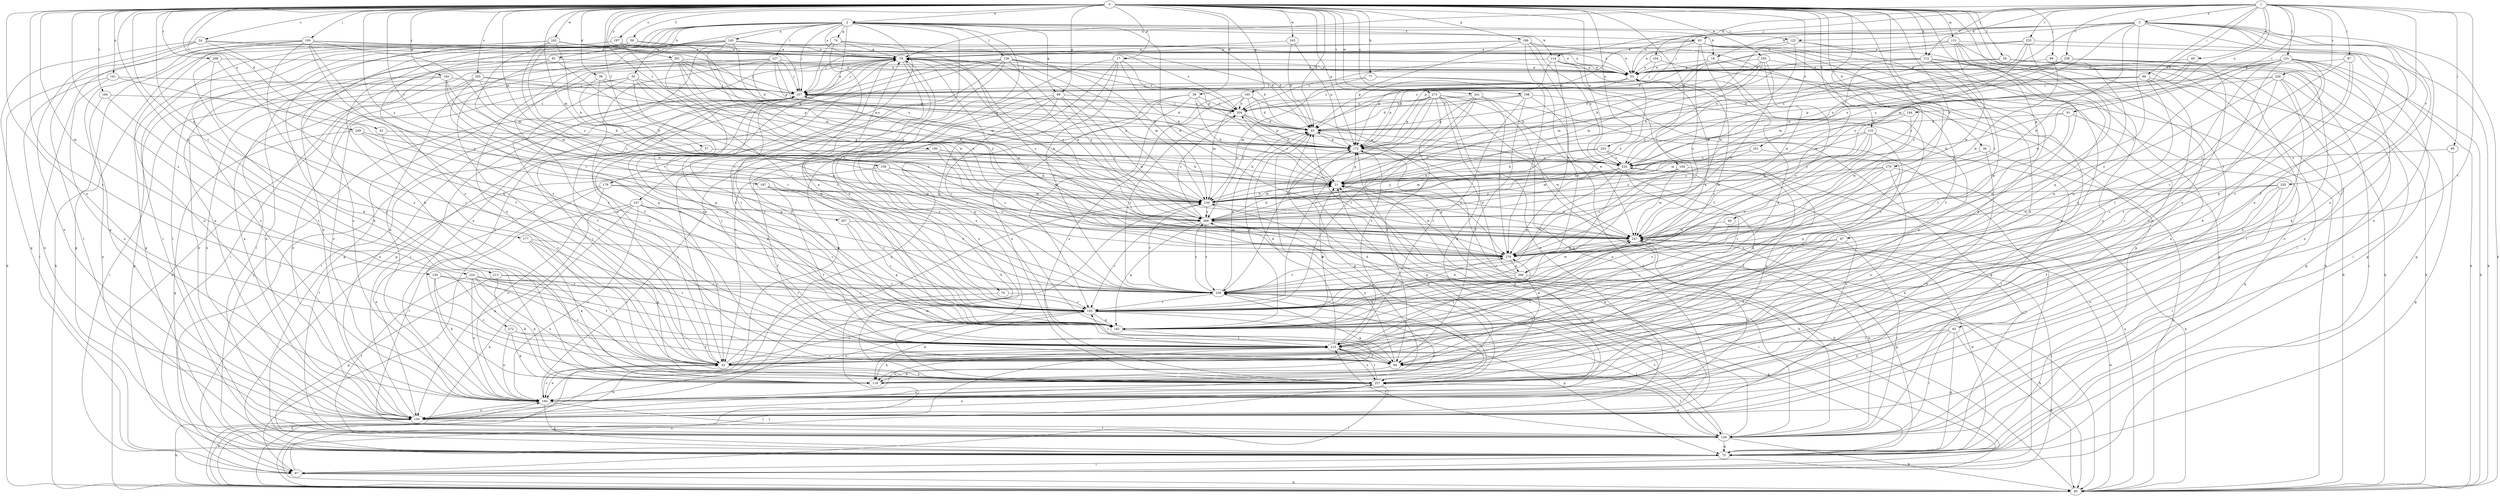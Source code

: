 strict digraph  {
0;
1;
2;
5;
10;
17;
18;
21;
24;
32;
36;
38;
39;
42;
43;
46;
49;
50;
53;
54;
57;
59;
62;
63;
64;
67;
69;
74;
75;
77;
79;
81;
85;
86;
87;
91;
95;
97;
99;
100;
104;
107;
110;
112;
114;
118;
121;
122;
126;
127;
128;
130;
131;
139;
141;
144;
145;
147;
150;
159;
160;
164;
165;
166;
172;
177;
179;
182;
184;
187;
190;
192;
193;
197;
198;
204;
208;
213;
215;
224;
225;
226;
228;
233;
235;
236;
241;
242;
243;
245;
247;
249;
251;
253;
257;
261;
265;
266;
267;
268;
270;
272;
273;
279;
0 -> 2  [label=a];
0 -> 17  [label=b];
0 -> 24  [label=c];
0 -> 32  [label=c];
0 -> 36  [label=d];
0 -> 38  [label=d];
0 -> 39  [label=d];
0 -> 42  [label=d];
0 -> 43  [label=d];
0 -> 46  [label=e];
0 -> 54  [label=f];
0 -> 57  [label=f];
0 -> 59  [label=f];
0 -> 62  [label=f];
0 -> 67  [label=g];
0 -> 69  [label=g];
0 -> 77  [label=h];
0 -> 99  [label=j];
0 -> 100  [label=j];
0 -> 110  [label=k];
0 -> 112  [label=k];
0 -> 130  [label=m];
0 -> 131  [label=m];
0 -> 139  [label=m];
0 -> 141  [label=n];
0 -> 159  [label=o];
0 -> 160  [label=o];
0 -> 164  [label=p];
0 -> 165  [label=p];
0 -> 166  [label=p];
0 -> 172  [label=p];
0 -> 177  [label=q];
0 -> 184  [label=r];
0 -> 187  [label=r];
0 -> 190  [label=r];
0 -> 192  [label=r];
0 -> 197  [label=s];
0 -> 198  [label=s];
0 -> 208  [label=t];
0 -> 213  [label=t];
0 -> 224  [label=u];
0 -> 225  [label=u];
0 -> 241  [label=w];
0 -> 242  [label=w];
0 -> 243  [label=w];
0 -> 245  [label=w];
0 -> 249  [label=x];
0 -> 251  [label=x];
0 -> 253  [label=x];
0 -> 257  [label=x];
0 -> 261  [label=y];
0 -> 265  [label=y];
0 -> 266  [label=y];
0 -> 267  [label=y];
0 -> 270  [label=z];
0 -> 272  [label=z];
0 -> 273  [label=z];
0 -> 279  [label=z];
1 -> 5  [label=a];
1 -> 10  [label=a];
1 -> 43  [label=d];
1 -> 49  [label=e];
1 -> 86  [label=i];
1 -> 87  [label=i];
1 -> 91  [label=i];
1 -> 95  [label=i];
1 -> 104  [label=j];
1 -> 112  [label=k];
1 -> 114  [label=k];
1 -> 121  [label=l];
1 -> 122  [label=l];
1 -> 144  [label=n];
1 -> 160  [label=o];
1 -> 215  [label=t];
1 -> 226  [label=v];
1 -> 228  [label=v];
1 -> 233  [label=v];
2 -> 10  [label=a];
2 -> 18  [label=b];
2 -> 32  [label=c];
2 -> 50  [label=e];
2 -> 63  [label=f];
2 -> 69  [label=g];
2 -> 74  [label=g];
2 -> 79  [label=h];
2 -> 81  [label=h];
2 -> 107  [label=j];
2 -> 114  [label=k];
2 -> 118  [label=k];
2 -> 122  [label=l];
2 -> 126  [label=l];
2 -> 127  [label=l];
2 -> 145  [label=n];
2 -> 147  [label=n];
2 -> 150  [label=n];
2 -> 160  [label=o];
2 -> 179  [label=q];
2 -> 247  [label=w];
2 -> 257  [label=x];
5 -> 18  [label=b];
5 -> 21  [label=b];
5 -> 32  [label=c];
5 -> 53  [label=e];
5 -> 63  [label=f];
5 -> 64  [label=f];
5 -> 85  [label=h];
5 -> 107  [label=j];
5 -> 139  [label=m];
5 -> 150  [label=n];
5 -> 235  [label=v];
5 -> 247  [label=w];
5 -> 257  [label=x];
5 -> 279  [label=z];
10 -> 53  [label=e];
10 -> 75  [label=g];
10 -> 85  [label=h];
10 -> 97  [label=i];
10 -> 107  [label=j];
10 -> 139  [label=m];
10 -> 182  [label=q];
10 -> 193  [label=r];
10 -> 215  [label=t];
10 -> 268  [label=y];
17 -> 21  [label=b];
17 -> 53  [label=e];
17 -> 85  [label=h];
17 -> 172  [label=p];
17 -> 182  [label=q];
17 -> 236  [label=v];
17 -> 257  [label=x];
18 -> 53  [label=e];
18 -> 75  [label=g];
18 -> 172  [label=p];
18 -> 236  [label=v];
21 -> 139  [label=m];
21 -> 172  [label=p];
21 -> 204  [label=s];
21 -> 247  [label=w];
24 -> 10  [label=a];
24 -> 53  [label=e];
24 -> 75  [label=g];
24 -> 128  [label=l];
24 -> 150  [label=n];
24 -> 236  [label=v];
32 -> 10  [label=a];
32 -> 85  [label=h];
32 -> 139  [label=m];
32 -> 160  [label=o];
32 -> 193  [label=r];
32 -> 257  [label=x];
36 -> 85  [label=h];
36 -> 150  [label=n];
36 -> 225  [label=u];
38 -> 21  [label=b];
38 -> 107  [label=j];
38 -> 139  [label=m];
38 -> 172  [label=p];
39 -> 21  [label=b];
39 -> 43  [label=d];
39 -> 160  [label=o];
39 -> 193  [label=r];
39 -> 204  [label=s];
39 -> 257  [label=x];
42 -> 32  [label=c];
42 -> 172  [label=p];
43 -> 172  [label=p];
43 -> 247  [label=w];
43 -> 257  [label=x];
46 -> 236  [label=v];
46 -> 247  [label=w];
49 -> 21  [label=b];
49 -> 53  [label=e];
49 -> 225  [label=u];
50 -> 64  [label=f];
50 -> 107  [label=j];
50 -> 150  [label=n];
50 -> 160  [label=o];
50 -> 182  [label=q];
50 -> 268  [label=y];
50 -> 279  [label=z];
53 -> 107  [label=j];
53 -> 172  [label=p];
53 -> 193  [label=r];
53 -> 204  [label=s];
54 -> 21  [label=b];
54 -> 53  [label=e];
54 -> 85  [label=h];
54 -> 128  [label=l];
57 -> 21  [label=b];
57 -> 32  [label=c];
57 -> 182  [label=q];
57 -> 225  [label=u];
59 -> 10  [label=a];
59 -> 43  [label=d];
59 -> 75  [label=g];
59 -> 118  [label=k];
59 -> 128  [label=l];
59 -> 160  [label=o];
62 -> 75  [label=g];
62 -> 85  [label=h];
62 -> 128  [label=l];
62 -> 215  [label=t];
62 -> 257  [label=x];
63 -> 10  [label=a];
63 -> 43  [label=d];
63 -> 53  [label=e];
63 -> 64  [label=f];
63 -> 85  [label=h];
63 -> 118  [label=k];
63 -> 247  [label=w];
63 -> 257  [label=x];
63 -> 279  [label=z];
64 -> 10  [label=a];
64 -> 118  [label=k];
64 -> 128  [label=l];
64 -> 268  [label=y];
67 -> 64  [label=f];
67 -> 128  [label=l];
67 -> 193  [label=r];
67 -> 279  [label=z];
69 -> 32  [label=c];
69 -> 182  [label=q];
69 -> 204  [label=s];
69 -> 236  [label=v];
69 -> 247  [label=w];
69 -> 257  [label=x];
69 -> 268  [label=y];
74 -> 10  [label=a];
74 -> 64  [label=f];
74 -> 107  [label=j];
74 -> 139  [label=m];
74 -> 160  [label=o];
74 -> 279  [label=z];
75 -> 97  [label=i];
75 -> 107  [label=j];
75 -> 247  [label=w];
77 -> 107  [label=j];
77 -> 139  [label=m];
77 -> 257  [label=x];
77 -> 279  [label=z];
79 -> 85  [label=h];
79 -> 193  [label=r];
81 -> 32  [label=c];
81 -> 53  [label=e];
81 -> 128  [label=l];
81 -> 150  [label=n];
81 -> 236  [label=v];
85 -> 21  [label=b];
85 -> 160  [label=o];
85 -> 215  [label=t];
85 -> 225  [label=u];
85 -> 247  [label=w];
86 -> 43  [label=d];
86 -> 75  [label=g];
86 -> 107  [label=j];
86 -> 182  [label=q];
86 -> 204  [label=s];
86 -> 215  [label=t];
87 -> 53  [label=e];
87 -> 182  [label=q];
87 -> 193  [label=r];
87 -> 279  [label=z];
91 -> 21  [label=b];
91 -> 43  [label=d];
91 -> 75  [label=g];
91 -> 247  [label=w];
95 -> 75  [label=g];
95 -> 225  [label=u];
97 -> 21  [label=b];
97 -> 85  [label=h];
97 -> 257  [label=x];
99 -> 53  [label=e];
99 -> 85  [label=h];
99 -> 97  [label=i];
99 -> 182  [label=q];
99 -> 247  [label=w];
100 -> 10  [label=a];
100 -> 53  [label=e];
100 -> 64  [label=f];
100 -> 97  [label=i];
100 -> 139  [label=m];
100 -> 150  [label=n];
100 -> 160  [label=o];
100 -> 215  [label=t];
100 -> 257  [label=x];
104 -> 53  [label=e];
104 -> 107  [label=j];
104 -> 257  [label=x];
107 -> 10  [label=a];
107 -> 32  [label=c];
107 -> 43  [label=d];
107 -> 150  [label=n];
107 -> 182  [label=q];
107 -> 204  [label=s];
110 -> 32  [label=c];
110 -> 128  [label=l];
110 -> 139  [label=m];
110 -> 172  [label=p];
110 -> 236  [label=v];
110 -> 268  [label=y];
110 -> 279  [label=z];
112 -> 53  [label=e];
112 -> 85  [label=h];
112 -> 139  [label=m];
112 -> 150  [label=n];
112 -> 160  [label=o];
112 -> 215  [label=t];
112 -> 247  [label=w];
114 -> 32  [label=c];
114 -> 53  [label=e];
114 -> 172  [label=p];
114 -> 204  [label=s];
114 -> 236  [label=v];
114 -> 279  [label=z];
118 -> 21  [label=b];
118 -> 172  [label=p];
121 -> 32  [label=c];
121 -> 53  [label=e];
121 -> 75  [label=g];
121 -> 85  [label=h];
121 -> 118  [label=k];
121 -> 150  [label=n];
121 -> 182  [label=q];
121 -> 215  [label=t];
121 -> 225  [label=u];
121 -> 247  [label=w];
121 -> 257  [label=x];
122 -> 10  [label=a];
122 -> 21  [label=b];
122 -> 182  [label=q];
122 -> 225  [label=u];
122 -> 279  [label=z];
126 -> 32  [label=c];
126 -> 43  [label=d];
126 -> 53  [label=e];
126 -> 64  [label=f];
126 -> 75  [label=g];
126 -> 97  [label=i];
126 -> 160  [label=o];
126 -> 204  [label=s];
126 -> 268  [label=y];
127 -> 53  [label=e];
127 -> 64  [label=f];
127 -> 107  [label=j];
127 -> 139  [label=m];
127 -> 160  [label=o];
127 -> 172  [label=p];
127 -> 215  [label=t];
127 -> 225  [label=u];
128 -> 75  [label=g];
128 -> 85  [label=h];
128 -> 139  [label=m];
128 -> 215  [label=t];
128 -> 236  [label=v];
128 -> 247  [label=w];
128 -> 257  [label=x];
130 -> 32  [label=c];
130 -> 118  [label=k];
130 -> 215  [label=t];
130 -> 236  [label=v];
131 -> 10  [label=a];
131 -> 85  [label=h];
131 -> 128  [label=l];
131 -> 160  [label=o];
131 -> 172  [label=p];
131 -> 193  [label=r];
131 -> 247  [label=w];
139 -> 10  [label=a];
139 -> 21  [label=b];
139 -> 236  [label=v];
139 -> 247  [label=w];
139 -> 268  [label=y];
141 -> 107  [label=j];
141 -> 150  [label=n];
141 -> 160  [label=o];
141 -> 268  [label=y];
144 -> 43  [label=d];
144 -> 247  [label=w];
144 -> 268  [label=y];
145 -> 10  [label=a];
145 -> 43  [label=d];
145 -> 53  [label=e];
145 -> 97  [label=i];
145 -> 150  [label=n];
145 -> 160  [label=o];
145 -> 247  [label=w];
145 -> 257  [label=x];
145 -> 279  [label=z];
147 -> 32  [label=c];
147 -> 85  [label=h];
147 -> 97  [label=i];
147 -> 150  [label=n];
147 -> 160  [label=o];
147 -> 193  [label=r];
147 -> 268  [label=y];
150 -> 21  [label=b];
150 -> 43  [label=d];
150 -> 85  [label=h];
150 -> 107  [label=j];
150 -> 128  [label=l];
150 -> 139  [label=m];
150 -> 172  [label=p];
150 -> 236  [label=v];
150 -> 257  [label=x];
159 -> 21  [label=b];
159 -> 64  [label=f];
159 -> 139  [label=m];
159 -> 279  [label=z];
160 -> 32  [label=c];
160 -> 75  [label=g];
160 -> 128  [label=l];
160 -> 150  [label=n];
160 -> 172  [label=p];
160 -> 247  [label=w];
164 -> 21  [label=b];
164 -> 64  [label=f];
164 -> 139  [label=m];
164 -> 247  [label=w];
164 -> 279  [label=z];
165 -> 21  [label=b];
165 -> 43  [label=d];
165 -> 128  [label=l];
165 -> 139  [label=m];
165 -> 150  [label=n];
165 -> 204  [label=s];
165 -> 257  [label=x];
166 -> 10  [label=a];
166 -> 53  [label=e];
166 -> 64  [label=f];
166 -> 75  [label=g];
166 -> 107  [label=j];
166 -> 172  [label=p];
166 -> 193  [label=r];
166 -> 225  [label=u];
172 -> 225  [label=u];
172 -> 279  [label=z];
177 -> 32  [label=c];
177 -> 118  [label=k];
177 -> 215  [label=t];
177 -> 279  [label=z];
179 -> 128  [label=l];
179 -> 139  [label=m];
179 -> 150  [label=n];
179 -> 160  [label=o];
179 -> 268  [label=y];
182 -> 10  [label=a];
182 -> 21  [label=b];
182 -> 43  [label=d];
182 -> 53  [label=e];
182 -> 107  [label=j];
182 -> 215  [label=t];
184 -> 150  [label=n];
184 -> 204  [label=s];
184 -> 215  [label=t];
187 -> 64  [label=f];
187 -> 139  [label=m];
187 -> 193  [label=r];
187 -> 236  [label=v];
190 -> 21  [label=b];
190 -> 128  [label=l];
190 -> 225  [label=u];
190 -> 279  [label=z];
192 -> 75  [label=g];
192 -> 107  [label=j];
192 -> 139  [label=m];
192 -> 150  [label=n];
192 -> 247  [label=w];
192 -> 279  [label=z];
193 -> 10  [label=a];
193 -> 75  [label=g];
193 -> 118  [label=k];
193 -> 128  [label=l];
193 -> 160  [label=o];
193 -> 182  [label=q];
193 -> 279  [label=z];
197 -> 10  [label=a];
197 -> 85  [label=h];
197 -> 128  [label=l];
197 -> 139  [label=m];
197 -> 193  [label=r];
197 -> 204  [label=s];
198 -> 43  [label=d];
198 -> 64  [label=f];
198 -> 75  [label=g];
198 -> 204  [label=s];
198 -> 215  [label=t];
198 -> 247  [label=w];
204 -> 43  [label=d];
204 -> 107  [label=j];
204 -> 172  [label=p];
204 -> 225  [label=u];
204 -> 236  [label=v];
208 -> 53  [label=e];
208 -> 118  [label=k];
208 -> 182  [label=q];
208 -> 215  [label=t];
213 -> 75  [label=g];
213 -> 118  [label=k];
213 -> 193  [label=r];
213 -> 236  [label=v];
215 -> 32  [label=c];
215 -> 43  [label=d];
215 -> 64  [label=f];
215 -> 107  [label=j];
215 -> 118  [label=k];
215 -> 160  [label=o];
215 -> 193  [label=r];
215 -> 247  [label=w];
215 -> 257  [label=x];
215 -> 279  [label=z];
224 -> 32  [label=c];
224 -> 118  [label=k];
224 -> 128  [label=l];
224 -> 160  [label=o];
224 -> 182  [label=q];
224 -> 193  [label=r];
224 -> 236  [label=v];
224 -> 257  [label=x];
225 -> 21  [label=b];
225 -> 32  [label=c];
225 -> 139  [label=m];
225 -> 160  [label=o];
225 -> 182  [label=q];
225 -> 236  [label=v];
225 -> 268  [label=y];
226 -> 32  [label=c];
226 -> 107  [label=j];
226 -> 128  [label=l];
226 -> 160  [label=o];
226 -> 172  [label=p];
226 -> 257  [label=x];
226 -> 279  [label=z];
228 -> 32  [label=c];
228 -> 53  [label=e];
228 -> 75  [label=g];
228 -> 118  [label=k];
228 -> 139  [label=m];
228 -> 172  [label=p];
228 -> 225  [label=u];
233 -> 10  [label=a];
233 -> 43  [label=d];
233 -> 85  [label=h];
233 -> 193  [label=r];
233 -> 225  [label=u];
233 -> 268  [label=y];
235 -> 64  [label=f];
235 -> 128  [label=l];
235 -> 139  [label=m];
235 -> 150  [label=n];
235 -> 247  [label=w];
236 -> 43  [label=d];
236 -> 53  [label=e];
236 -> 75  [label=g];
236 -> 118  [label=k];
236 -> 193  [label=r];
236 -> 268  [label=y];
241 -> 128  [label=l];
241 -> 172  [label=p];
241 -> 193  [label=r];
241 -> 204  [label=s];
241 -> 215  [label=t];
241 -> 279  [label=z];
242 -> 10  [label=a];
242 -> 21  [label=b];
242 -> 75  [label=g];
242 -> 85  [label=h];
242 -> 107  [label=j];
242 -> 172  [label=p];
242 -> 236  [label=v];
242 -> 268  [label=y];
242 -> 279  [label=z];
243 -> 10  [label=a];
243 -> 43  [label=d];
243 -> 172  [label=p];
245 -> 21  [label=b];
245 -> 53  [label=e];
245 -> 139  [label=m];
245 -> 247  [label=w];
245 -> 257  [label=x];
245 -> 268  [label=y];
245 -> 279  [label=z];
247 -> 10  [label=a];
247 -> 32  [label=c];
247 -> 75  [label=g];
247 -> 97  [label=i];
247 -> 107  [label=j];
247 -> 279  [label=z];
249 -> 75  [label=g];
249 -> 172  [label=p];
249 -> 193  [label=r];
249 -> 236  [label=v];
251 -> 182  [label=q];
251 -> 225  [label=u];
251 -> 268  [label=y];
253 -> 21  [label=b];
253 -> 225  [label=u];
253 -> 257  [label=x];
253 -> 268  [label=y];
257 -> 43  [label=d];
257 -> 97  [label=i];
257 -> 107  [label=j];
257 -> 160  [label=o];
257 -> 215  [label=t];
257 -> 236  [label=v];
261 -> 43  [label=d];
261 -> 53  [label=e];
261 -> 107  [label=j];
261 -> 150  [label=n];
261 -> 193  [label=r];
261 -> 225  [label=u];
261 -> 247  [label=w];
261 -> 279  [label=z];
265 -> 21  [label=b];
265 -> 97  [label=i];
265 -> 107  [label=j];
265 -> 150  [label=n];
265 -> 172  [label=p];
265 -> 182  [label=q];
266 -> 43  [label=d];
266 -> 64  [label=f];
266 -> 85  [label=h];
266 -> 172  [label=p];
266 -> 182  [label=q];
266 -> 236  [label=v];
266 -> 247  [label=w];
267 -> 182  [label=q];
267 -> 193  [label=r];
267 -> 247  [label=w];
268 -> 10  [label=a];
268 -> 21  [label=b];
268 -> 53  [label=e];
268 -> 97  [label=i];
268 -> 182  [label=q];
268 -> 193  [label=r];
268 -> 204  [label=s];
268 -> 236  [label=v];
268 -> 247  [label=w];
270 -> 21  [label=b];
270 -> 85  [label=h];
270 -> 139  [label=m];
270 -> 182  [label=q];
270 -> 193  [label=r];
270 -> 257  [label=x];
272 -> 64  [label=f];
272 -> 118  [label=k];
272 -> 160  [label=o];
272 -> 215  [label=t];
273 -> 64  [label=f];
273 -> 85  [label=h];
273 -> 97  [label=i];
273 -> 118  [label=k];
273 -> 150  [label=n];
273 -> 160  [label=o];
273 -> 172  [label=p];
273 -> 193  [label=r];
273 -> 204  [label=s];
273 -> 236  [label=v];
273 -> 268  [label=y];
279 -> 10  [label=a];
279 -> 236  [label=v];
279 -> 266  [label=e];
}
